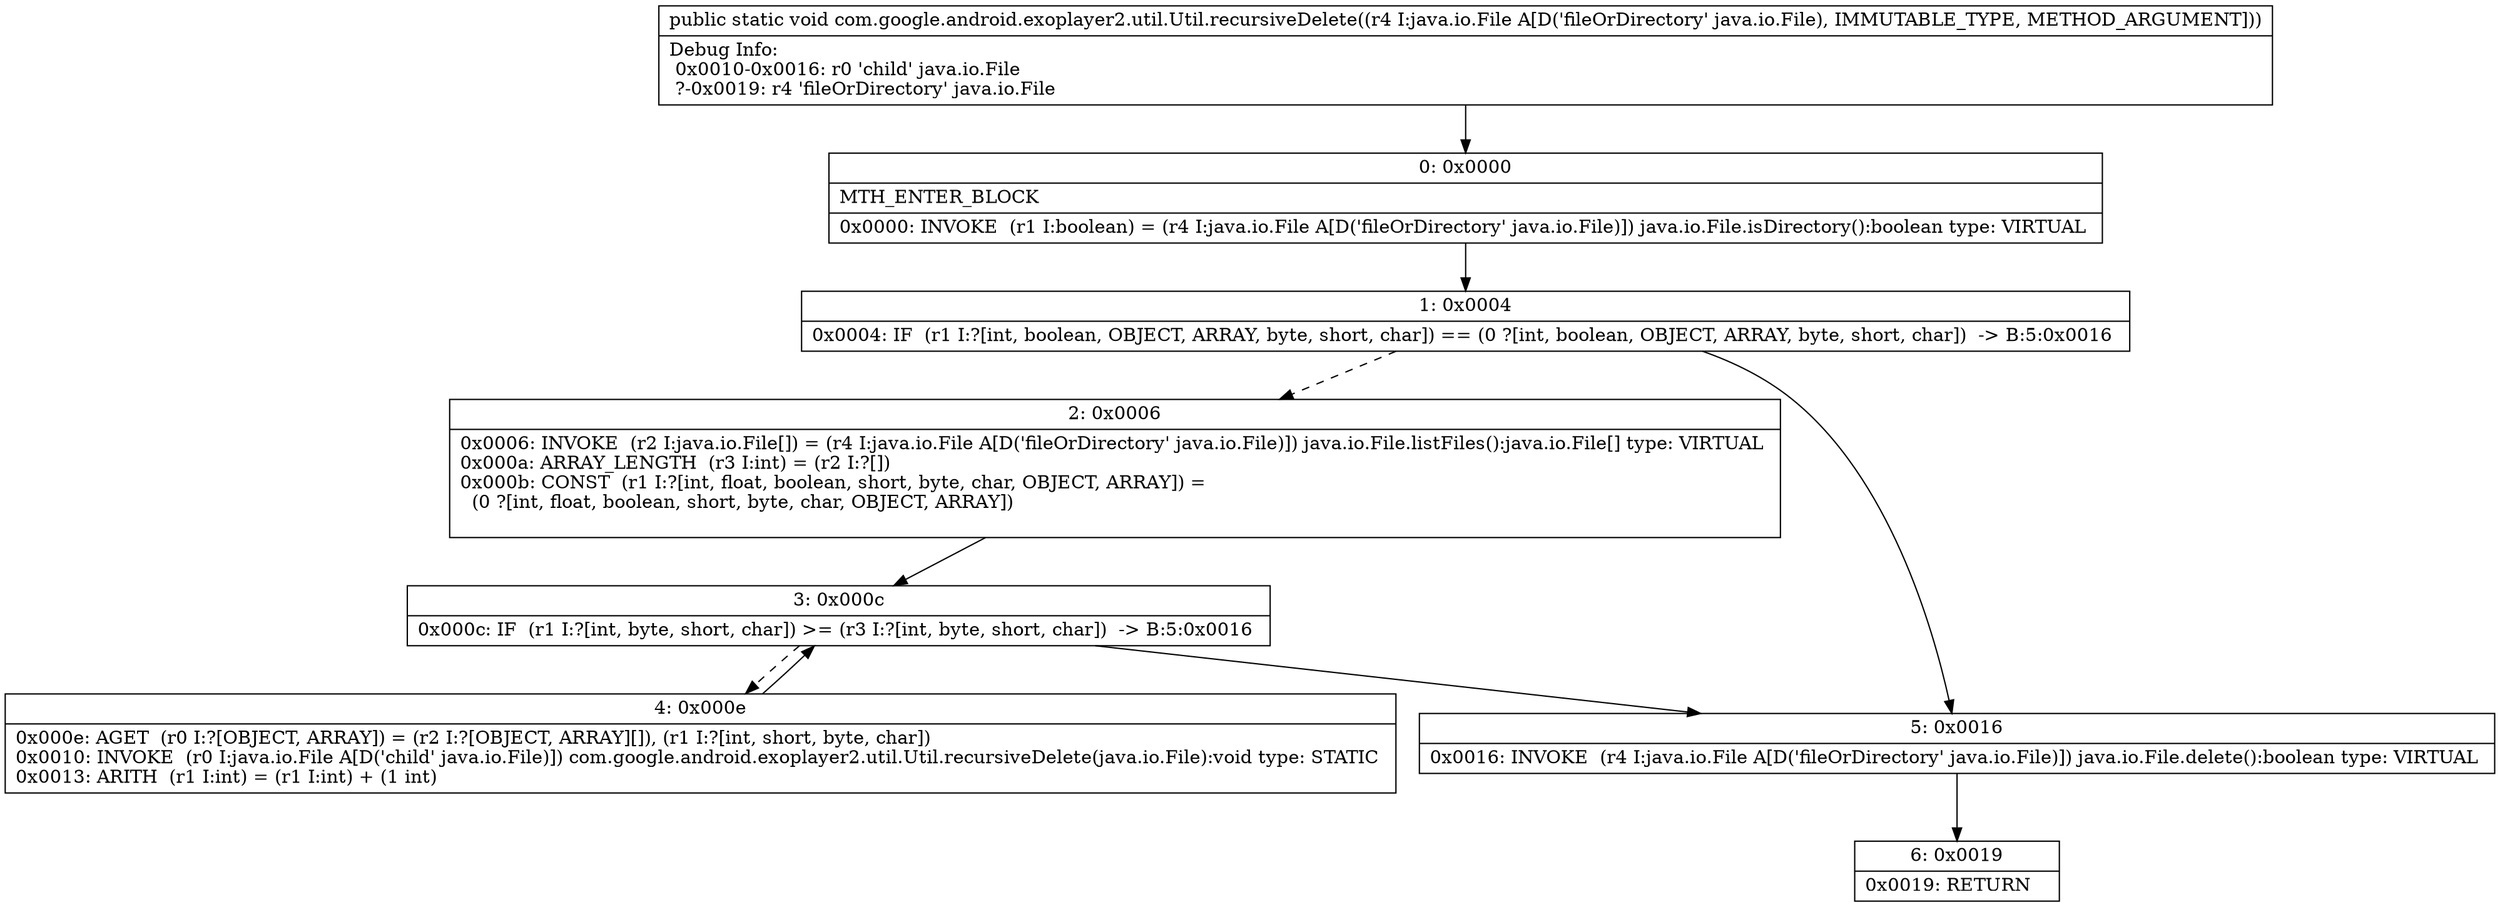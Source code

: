 digraph "CFG forcom.google.android.exoplayer2.util.Util.recursiveDelete(Ljava\/io\/File;)V" {
Node_0 [shape=record,label="{0\:\ 0x0000|MTH_ENTER_BLOCK\l|0x0000: INVOKE  (r1 I:boolean) = (r4 I:java.io.File A[D('fileOrDirectory' java.io.File)]) java.io.File.isDirectory():boolean type: VIRTUAL \l}"];
Node_1 [shape=record,label="{1\:\ 0x0004|0x0004: IF  (r1 I:?[int, boolean, OBJECT, ARRAY, byte, short, char]) == (0 ?[int, boolean, OBJECT, ARRAY, byte, short, char])  \-\> B:5:0x0016 \l}"];
Node_2 [shape=record,label="{2\:\ 0x0006|0x0006: INVOKE  (r2 I:java.io.File[]) = (r4 I:java.io.File A[D('fileOrDirectory' java.io.File)]) java.io.File.listFiles():java.io.File[] type: VIRTUAL \l0x000a: ARRAY_LENGTH  (r3 I:int) = (r2 I:?[]) \l0x000b: CONST  (r1 I:?[int, float, boolean, short, byte, char, OBJECT, ARRAY]) = \l  (0 ?[int, float, boolean, short, byte, char, OBJECT, ARRAY])\l \l}"];
Node_3 [shape=record,label="{3\:\ 0x000c|0x000c: IF  (r1 I:?[int, byte, short, char]) \>= (r3 I:?[int, byte, short, char])  \-\> B:5:0x0016 \l}"];
Node_4 [shape=record,label="{4\:\ 0x000e|0x000e: AGET  (r0 I:?[OBJECT, ARRAY]) = (r2 I:?[OBJECT, ARRAY][]), (r1 I:?[int, short, byte, char]) \l0x0010: INVOKE  (r0 I:java.io.File A[D('child' java.io.File)]) com.google.android.exoplayer2.util.Util.recursiveDelete(java.io.File):void type: STATIC \l0x0013: ARITH  (r1 I:int) = (r1 I:int) + (1 int) \l}"];
Node_5 [shape=record,label="{5\:\ 0x0016|0x0016: INVOKE  (r4 I:java.io.File A[D('fileOrDirectory' java.io.File)]) java.io.File.delete():boolean type: VIRTUAL \l}"];
Node_6 [shape=record,label="{6\:\ 0x0019|0x0019: RETURN   \l}"];
MethodNode[shape=record,label="{public static void com.google.android.exoplayer2.util.Util.recursiveDelete((r4 I:java.io.File A[D('fileOrDirectory' java.io.File), IMMUTABLE_TYPE, METHOD_ARGUMENT]))  | Debug Info:\l  0x0010\-0x0016: r0 'child' java.io.File\l  ?\-0x0019: r4 'fileOrDirectory' java.io.File\l}"];
MethodNode -> Node_0;
Node_0 -> Node_1;
Node_1 -> Node_2[style=dashed];
Node_1 -> Node_5;
Node_2 -> Node_3;
Node_3 -> Node_4[style=dashed];
Node_3 -> Node_5;
Node_4 -> Node_3;
Node_5 -> Node_6;
}

